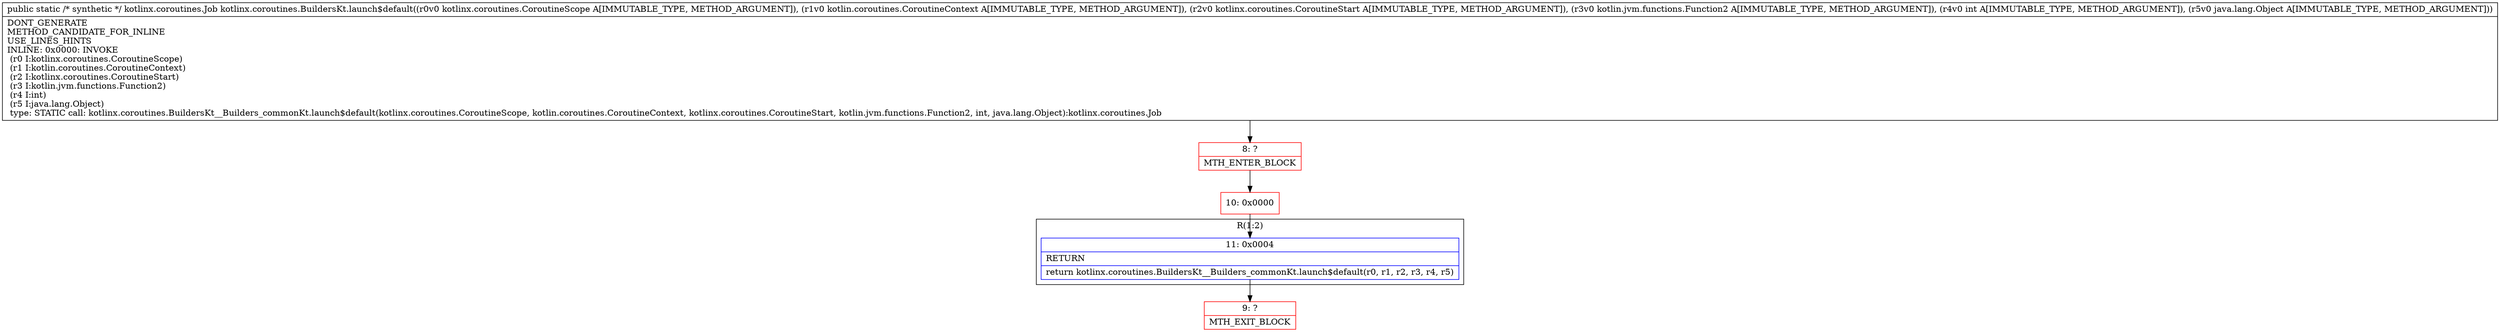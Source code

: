 digraph "CFG forkotlinx.coroutines.BuildersKt.launch$default(Lkotlinx\/coroutines\/CoroutineScope;Lkotlin\/coroutines\/CoroutineContext;Lkotlinx\/coroutines\/CoroutineStart;Lkotlin\/jvm\/functions\/Function2;ILjava\/lang\/Object;)Lkotlinx\/coroutines\/Job;" {
subgraph cluster_Region_1114769097 {
label = "R(1:2)";
node [shape=record,color=blue];
Node_11 [shape=record,label="{11\:\ 0x0004|RETURN\l|return kotlinx.coroutines.BuildersKt__Builders_commonKt.launch$default(r0, r1, r2, r3, r4, r5)\l}"];
}
Node_8 [shape=record,color=red,label="{8\:\ ?|MTH_ENTER_BLOCK\l}"];
Node_10 [shape=record,color=red,label="{10\:\ 0x0000}"];
Node_9 [shape=record,color=red,label="{9\:\ ?|MTH_EXIT_BLOCK\l}"];
MethodNode[shape=record,label="{public static \/* synthetic *\/ kotlinx.coroutines.Job kotlinx.coroutines.BuildersKt.launch$default((r0v0 kotlinx.coroutines.CoroutineScope A[IMMUTABLE_TYPE, METHOD_ARGUMENT]), (r1v0 kotlin.coroutines.CoroutineContext A[IMMUTABLE_TYPE, METHOD_ARGUMENT]), (r2v0 kotlinx.coroutines.CoroutineStart A[IMMUTABLE_TYPE, METHOD_ARGUMENT]), (r3v0 kotlin.jvm.functions.Function2 A[IMMUTABLE_TYPE, METHOD_ARGUMENT]), (r4v0 int A[IMMUTABLE_TYPE, METHOD_ARGUMENT]), (r5v0 java.lang.Object A[IMMUTABLE_TYPE, METHOD_ARGUMENT]))  | DONT_GENERATE\lMETHOD_CANDIDATE_FOR_INLINE\lUSE_LINES_HINTS\lINLINE: 0x0000: INVOKE  \l  (r0 I:kotlinx.coroutines.CoroutineScope)\l  (r1 I:kotlin.coroutines.CoroutineContext)\l  (r2 I:kotlinx.coroutines.CoroutineStart)\l  (r3 I:kotlin.jvm.functions.Function2)\l  (r4 I:int)\l  (r5 I:java.lang.Object)\l type: STATIC call: kotlinx.coroutines.BuildersKt__Builders_commonKt.launch$default(kotlinx.coroutines.CoroutineScope, kotlin.coroutines.CoroutineContext, kotlinx.coroutines.CoroutineStart, kotlin.jvm.functions.Function2, int, java.lang.Object):kotlinx.coroutines.Job\l}"];
MethodNode -> Node_8;Node_11 -> Node_9;
Node_8 -> Node_10;
Node_10 -> Node_11;
}

